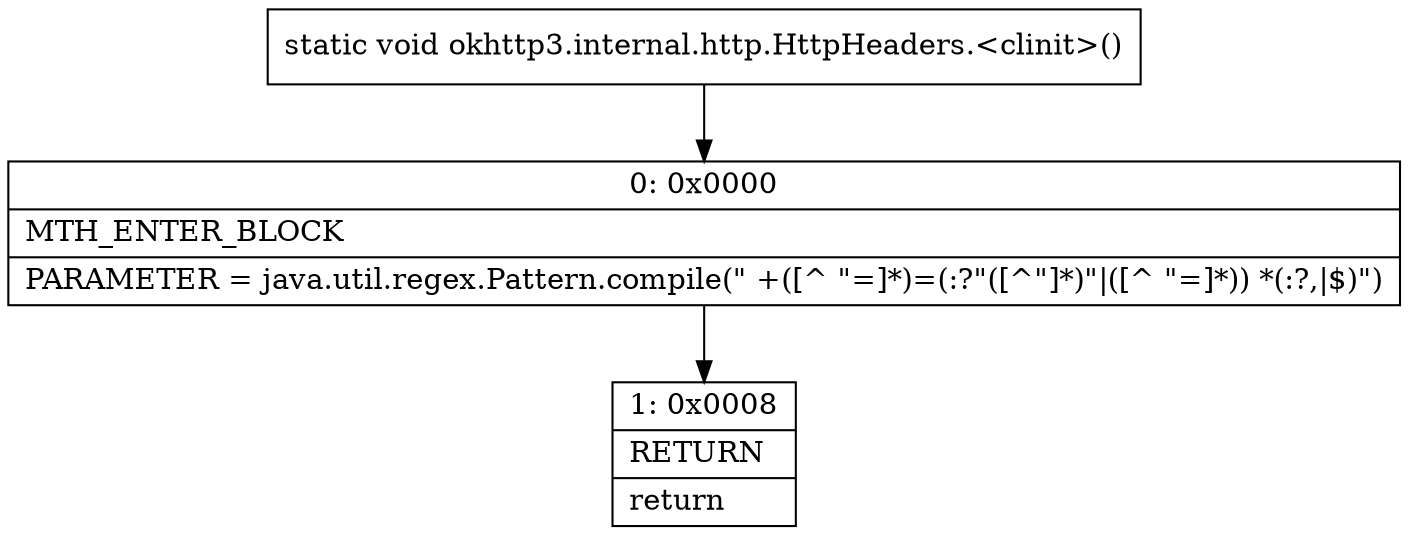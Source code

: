 digraph "CFG forokhttp3.internal.http.HttpHeaders.\<clinit\>()V" {
Node_0 [shape=record,label="{0\:\ 0x0000|MTH_ENTER_BLOCK\l|PARAMETER = java.util.regex.Pattern.compile(\" +([^ \"=]*)=(:?\"([^\"]*)\"\|([^ \"=]*)) *(:?,\|$)\")\l}"];
Node_1 [shape=record,label="{1\:\ 0x0008|RETURN\l|return\l}"];
MethodNode[shape=record,label="{static void okhttp3.internal.http.HttpHeaders.\<clinit\>() }"];
MethodNode -> Node_0;
Node_0 -> Node_1;
}

